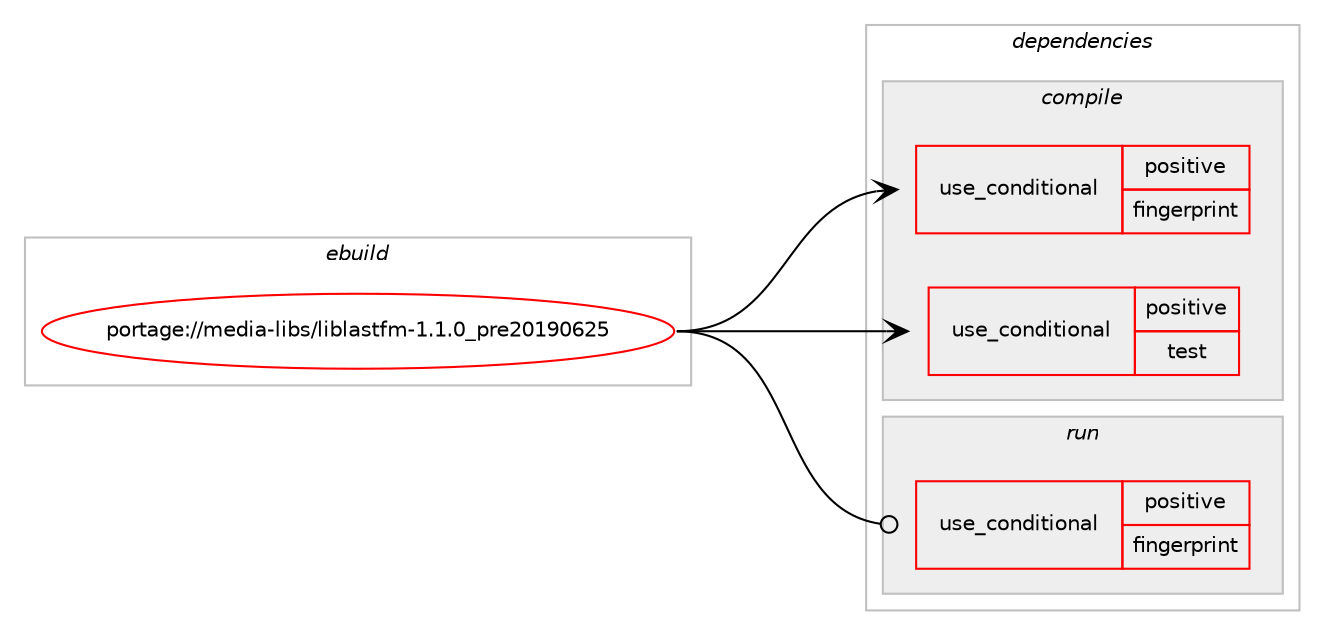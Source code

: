 digraph prolog {

# *************
# Graph options
# *************

newrank=true;
concentrate=true;
compound=true;
graph [rankdir=LR,fontname=Helvetica,fontsize=10,ranksep=1.5];#, ranksep=2.5, nodesep=0.2];
edge  [arrowhead=vee];
node  [fontname=Helvetica,fontsize=10];

# **********
# The ebuild
# **********

subgraph cluster_leftcol {
color=gray;
rank=same;
label=<<i>ebuild</i>>;
id [label="portage://media-libs/liblastfm-1.1.0_pre20190625", color=red, width=4, href="../media-libs/liblastfm-1.1.0_pre20190625.svg"];
}

# ****************
# The dependencies
# ****************

subgraph cluster_midcol {
color=gray;
label=<<i>dependencies</i>>;
subgraph cluster_compile {
fillcolor="#eeeeee";
style=filled;
label=<<i>compile</i>>;
subgraph cond73990 {
dependency155907 [label=<<TABLE BORDER="0" CELLBORDER="1" CELLSPACING="0" CELLPADDING="4"><TR><TD ROWSPAN="3" CELLPADDING="10">use_conditional</TD></TR><TR><TD>positive</TD></TR><TR><TD>fingerprint</TD></TR></TABLE>>, shape=none, color=red];
# *** BEGIN UNKNOWN DEPENDENCY TYPE (TODO) ***
# dependency155907 -> package_dependency(portage://media-libs/liblastfm-1.1.0_pre20190625,install,no,dev-qt,qtsql,none,[,,],[slot(5)],[])
# *** END UNKNOWN DEPENDENCY TYPE (TODO) ***

# *** BEGIN UNKNOWN DEPENDENCY TYPE (TODO) ***
# dependency155907 -> package_dependency(portage://media-libs/liblastfm-1.1.0_pre20190625,install,no,media-libs,libsamplerate,none,[,,],[],[])
# *** END UNKNOWN DEPENDENCY TYPE (TODO) ***

# *** BEGIN UNKNOWN DEPENDENCY TYPE (TODO) ***
# dependency155907 -> package_dependency(portage://media-libs/liblastfm-1.1.0_pre20190625,install,no,sci-libs,fftw,none,[,,],[slot(3.0)],[])
# *** END UNKNOWN DEPENDENCY TYPE (TODO) ***

}
id:e -> dependency155907:w [weight=20,style="solid",arrowhead="vee"];
subgraph cond73991 {
dependency155908 [label=<<TABLE BORDER="0" CELLBORDER="1" CELLSPACING="0" CELLPADDING="4"><TR><TD ROWSPAN="3" CELLPADDING="10">use_conditional</TD></TR><TR><TD>positive</TD></TR><TR><TD>test</TD></TR></TABLE>>, shape=none, color=red];
# *** BEGIN UNKNOWN DEPENDENCY TYPE (TODO) ***
# dependency155908 -> package_dependency(portage://media-libs/liblastfm-1.1.0_pre20190625,install,no,dev-qt,qttest,none,[,,],[slot(5)],[])
# *** END UNKNOWN DEPENDENCY TYPE (TODO) ***

}
id:e -> dependency155908:w [weight=20,style="solid",arrowhead="vee"];
# *** BEGIN UNKNOWN DEPENDENCY TYPE (TODO) ***
# id -> package_dependency(portage://media-libs/liblastfm-1.1.0_pre20190625,install,no,dev-qt,qtcore,none,[,,],[slot(5)],[])
# *** END UNKNOWN DEPENDENCY TYPE (TODO) ***

# *** BEGIN UNKNOWN DEPENDENCY TYPE (TODO) ***
# id -> package_dependency(portage://media-libs/liblastfm-1.1.0_pre20190625,install,no,dev-qt,qtdbus,none,[,,],[slot(5)],[])
# *** END UNKNOWN DEPENDENCY TYPE (TODO) ***

# *** BEGIN UNKNOWN DEPENDENCY TYPE (TODO) ***
# id -> package_dependency(portage://media-libs/liblastfm-1.1.0_pre20190625,install,no,dev-qt,qtnetwork,none,[,,],[slot(5)],[use(enable(ssl),none)])
# *** END UNKNOWN DEPENDENCY TYPE (TODO) ***

# *** BEGIN UNKNOWN DEPENDENCY TYPE (TODO) ***
# id -> package_dependency(portage://media-libs/liblastfm-1.1.0_pre20190625,install,no,dev-qt,qtxml,none,[,,],[slot(5)],[])
# *** END UNKNOWN DEPENDENCY TYPE (TODO) ***

}
subgraph cluster_compileandrun {
fillcolor="#eeeeee";
style=filled;
label=<<i>compile and run</i>>;
}
subgraph cluster_run {
fillcolor="#eeeeee";
style=filled;
label=<<i>run</i>>;
subgraph cond73992 {
dependency155909 [label=<<TABLE BORDER="0" CELLBORDER="1" CELLSPACING="0" CELLPADDING="4"><TR><TD ROWSPAN="3" CELLPADDING="10">use_conditional</TD></TR><TR><TD>positive</TD></TR><TR><TD>fingerprint</TD></TR></TABLE>>, shape=none, color=red];
# *** BEGIN UNKNOWN DEPENDENCY TYPE (TODO) ***
# dependency155909 -> package_dependency(portage://media-libs/liblastfm-1.1.0_pre20190625,run,no,dev-qt,qtsql,none,[,,],[slot(5)],[])
# *** END UNKNOWN DEPENDENCY TYPE (TODO) ***

# *** BEGIN UNKNOWN DEPENDENCY TYPE (TODO) ***
# dependency155909 -> package_dependency(portage://media-libs/liblastfm-1.1.0_pre20190625,run,no,media-libs,libsamplerate,none,[,,],[],[])
# *** END UNKNOWN DEPENDENCY TYPE (TODO) ***

# *** BEGIN UNKNOWN DEPENDENCY TYPE (TODO) ***
# dependency155909 -> package_dependency(portage://media-libs/liblastfm-1.1.0_pre20190625,run,no,sci-libs,fftw,none,[,,],[slot(3.0)],[])
# *** END UNKNOWN DEPENDENCY TYPE (TODO) ***

}
id:e -> dependency155909:w [weight=20,style="solid",arrowhead="odot"];
# *** BEGIN UNKNOWN DEPENDENCY TYPE (TODO) ***
# id -> package_dependency(portage://media-libs/liblastfm-1.1.0_pre20190625,run,no,dev-qt,qtcore,none,[,,],[slot(5)],[])
# *** END UNKNOWN DEPENDENCY TYPE (TODO) ***

# *** BEGIN UNKNOWN DEPENDENCY TYPE (TODO) ***
# id -> package_dependency(portage://media-libs/liblastfm-1.1.0_pre20190625,run,no,dev-qt,qtdbus,none,[,,],[slot(5)],[])
# *** END UNKNOWN DEPENDENCY TYPE (TODO) ***

# *** BEGIN UNKNOWN DEPENDENCY TYPE (TODO) ***
# id -> package_dependency(portage://media-libs/liblastfm-1.1.0_pre20190625,run,no,dev-qt,qtnetwork,none,[,,],[slot(5)],[use(enable(ssl),none)])
# *** END UNKNOWN DEPENDENCY TYPE (TODO) ***

# *** BEGIN UNKNOWN DEPENDENCY TYPE (TODO) ***
# id -> package_dependency(portage://media-libs/liblastfm-1.1.0_pre20190625,run,no,dev-qt,qtxml,none,[,,],[slot(5)],[])
# *** END UNKNOWN DEPENDENCY TYPE (TODO) ***

}
}

# **************
# The candidates
# **************

subgraph cluster_choices {
rank=same;
color=gray;
label=<<i>candidates</i>>;

}

}
